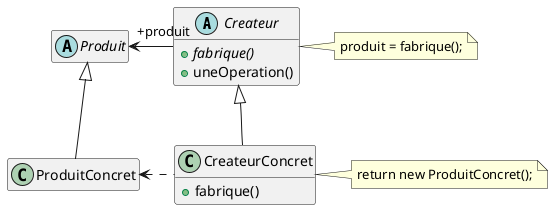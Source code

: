 @startuml

'-----------------------------------
' UML concepts illustrated
' JMB 2014
'-----------------------------------

'hide circle
hide empty members
hide empty methods


abstract class c as "Createur" {
}
note right: produit = fabrique();

abstract class p as "Produit"

c : {abstract} +fabrique()
c : +uneOperation()

class CreateurConcret {
	+fabrique()
}
note right: return new ProduitConcret();

p <|-- ProduitConcret
c <|-- CreateurConcret

p "+produit" <- c
ProduitConcret <. CreateurConcret

@enduml
